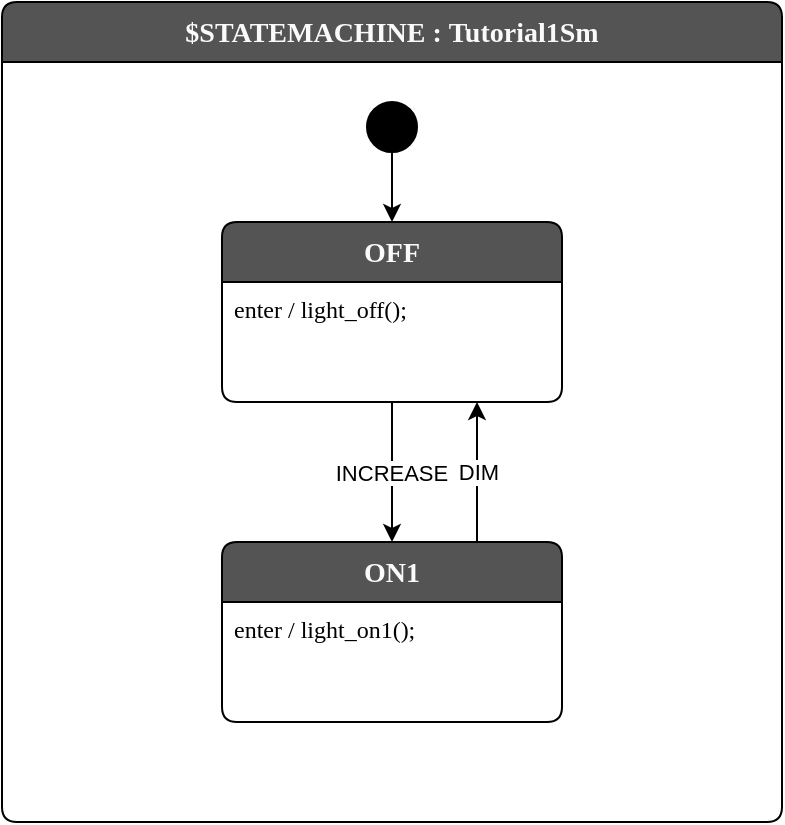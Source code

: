 <mxfile>
    <diagram id="0kis1nlSQF1iHrYs9ELn" name="Page-1">
        <mxGraphModel dx="1626" dy="575" grid="1" gridSize="10" guides="1" tooltips="1" connect="1" arrows="1" fold="1" page="1" pageScale="1" pageWidth="850" pageHeight="1100" math="0" shadow="0">
            <root>
                <mxCell id="0"/>
                <mxCell id="1" parent="0"/>
                <mxCell id="2" value="$STATEMACHINE : Tutorial1Sm" style="shape=swimlane;rotatable=0;align=center;verticalAlign=top;fontFamily=Lucida Console;startSize=30;fontSize=14;fontStyle=1;fontColor=#FAFAFA;fillColor=#545454;swimlaneFillColor=default;rounded=1;arcSize=15;absoluteArcSize=1;" vertex="1" parent="1">
                    <mxGeometry x="40" y="40" width="390" height="410" as="geometry"/>
                </mxCell>
                <mxCell id="3" value=" " style="fontFamily=Lucida Console;align=left;verticalAlign=top;fillColor=none;gradientColor=none;strokeColor=none;rounded=0;spacingLeft=4;resizable=0;movable=0;deletable=0;rotatable=0;autosize=1;" vertex="1" connectable="0" parent="2">
                    <mxGeometry y="30" width="30" height="20" as="geometry"/>
                </mxCell>
                <mxCell id="5" value="OFF" style="shape=swimlane;rotatable=0;align=center;verticalAlign=top;fontFamily=Lucida Console;startSize=30;fontSize=14;fontStyle=1;fontColor=#FAFAFA;fillColor=#545454;swimlaneFillColor=default;rounded=1;arcSize=15;absoluteArcSize=1;" vertex="1" parent="2">
                    <mxGeometry x="110" y="110" width="170" height="90" as="geometry"/>
                </mxCell>
                <mxCell id="6" value="enter / light_off();" style="fontFamily=Lucida Console;align=left;verticalAlign=top;fillColor=none;gradientColor=none;strokeColor=none;rounded=0;spacingLeft=4;resizable=0;movable=0;deletable=0;rotatable=0;autosize=1;" vertex="1" connectable="0" parent="5">
                    <mxGeometry y="30" width="170" height="30" as="geometry"/>
                </mxCell>
                <mxCell id="9" edge="1" parent="2" source="4" target="5">
                    <mxGeometry relative="1" as="geometry"/>
                </mxCell>
                <mxCell id="10" value="INCREASE" edge="1" parent="2" source="5" target="7">
                    <mxGeometry relative="1" as="geometry"/>
                </mxCell>
                <mxCell id="4" value="$initial_state" style="shape=ellipse;aspect=fixed;fillColor=#000000;resizable=0;rotatable=0;noLabel=1;editable=0;" vertex="1" parent="2">
                    <mxGeometry x="182.5" y="50" width="25" height="25" as="geometry"/>
                </mxCell>
                <mxCell id="11" value="DIM" style="edgeStyle=none;html=1;exitX=0.75;exitY=0;exitDx=0;exitDy=0;entryX=0.75;entryY=1;entryDx=0;entryDy=0;" edge="1" parent="2" source="7" target="5">
                    <mxGeometry relative="1" as="geometry"/>
                </mxCell>
                <mxCell id="7" value="ON1" style="shape=swimlane;rotatable=0;align=center;verticalAlign=top;fontFamily=Lucida Console;startSize=30;fontSize=14;fontStyle=1;fontColor=#FAFAFA;fillColor=#545454;swimlaneFillColor=default;rounded=1;arcSize=15;absoluteArcSize=1;" vertex="1" parent="2">
                    <mxGeometry x="110" y="270" width="170" height="90" as="geometry"/>
                </mxCell>
                <mxCell id="8" value="enter / light_on1();" style="fontFamily=Lucida Console;align=left;verticalAlign=top;fillColor=none;gradientColor=none;strokeColor=none;rounded=0;spacingLeft=4;resizable=0;movable=0;deletable=0;rotatable=0;autosize=1;" vertex="1" connectable="0" parent="7">
                    <mxGeometry y="30" width="170" height="30" as="geometry"/>
                </mxCell>
            </root>
        </mxGraphModel>
    </diagram>
</mxfile>